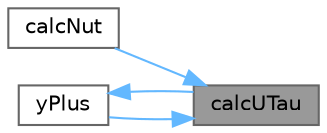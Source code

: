 digraph "calcUTau"
{
 // LATEX_PDF_SIZE
  bgcolor="transparent";
  edge [fontname=Helvetica,fontsize=10,labelfontname=Helvetica,labelfontsize=10];
  node [fontname=Helvetica,fontsize=10,shape=box,height=0.2,width=0.4];
  rankdir="RL";
  Node1 [id="Node000001",label="calcUTau",height=0.2,width=0.4,color="gray40", fillcolor="grey60", style="filled", fontcolor="black",tooltip=" "];
  Node1 -> Node2 [id="edge1_Node000001_Node000002",dir="back",color="steelblue1",style="solid",tooltip=" "];
  Node2 [id="Node000002",label="calcNut",height=0.2,width=0.4,color="grey40", fillcolor="white", style="filled",URL="$classFoam_1_1compressible_1_1RASModels_1_1nutkFilmWallFunctionFvPatchScalarField.html#a770ef88c60cd370e9d4eacc46f774f07",tooltip=" "];
  Node1 -> Node3 [id="edge2_Node000001_Node000003",dir="back",color="steelblue1",style="solid",tooltip=" "];
  Node3 [id="Node000003",label="yPlus",height=0.2,width=0.4,color="grey40", fillcolor="white", style="filled",URL="$classFoam_1_1compressible_1_1RASModels_1_1nutkFilmWallFunctionFvPatchScalarField.html#a0de83d05eb8aabc5f8cf747584ef03c3",tooltip=" "];
  Node3 -> Node1 [id="edge3_Node000003_Node000001",dir="back",color="steelblue1",style="solid",tooltip=" "];
}
